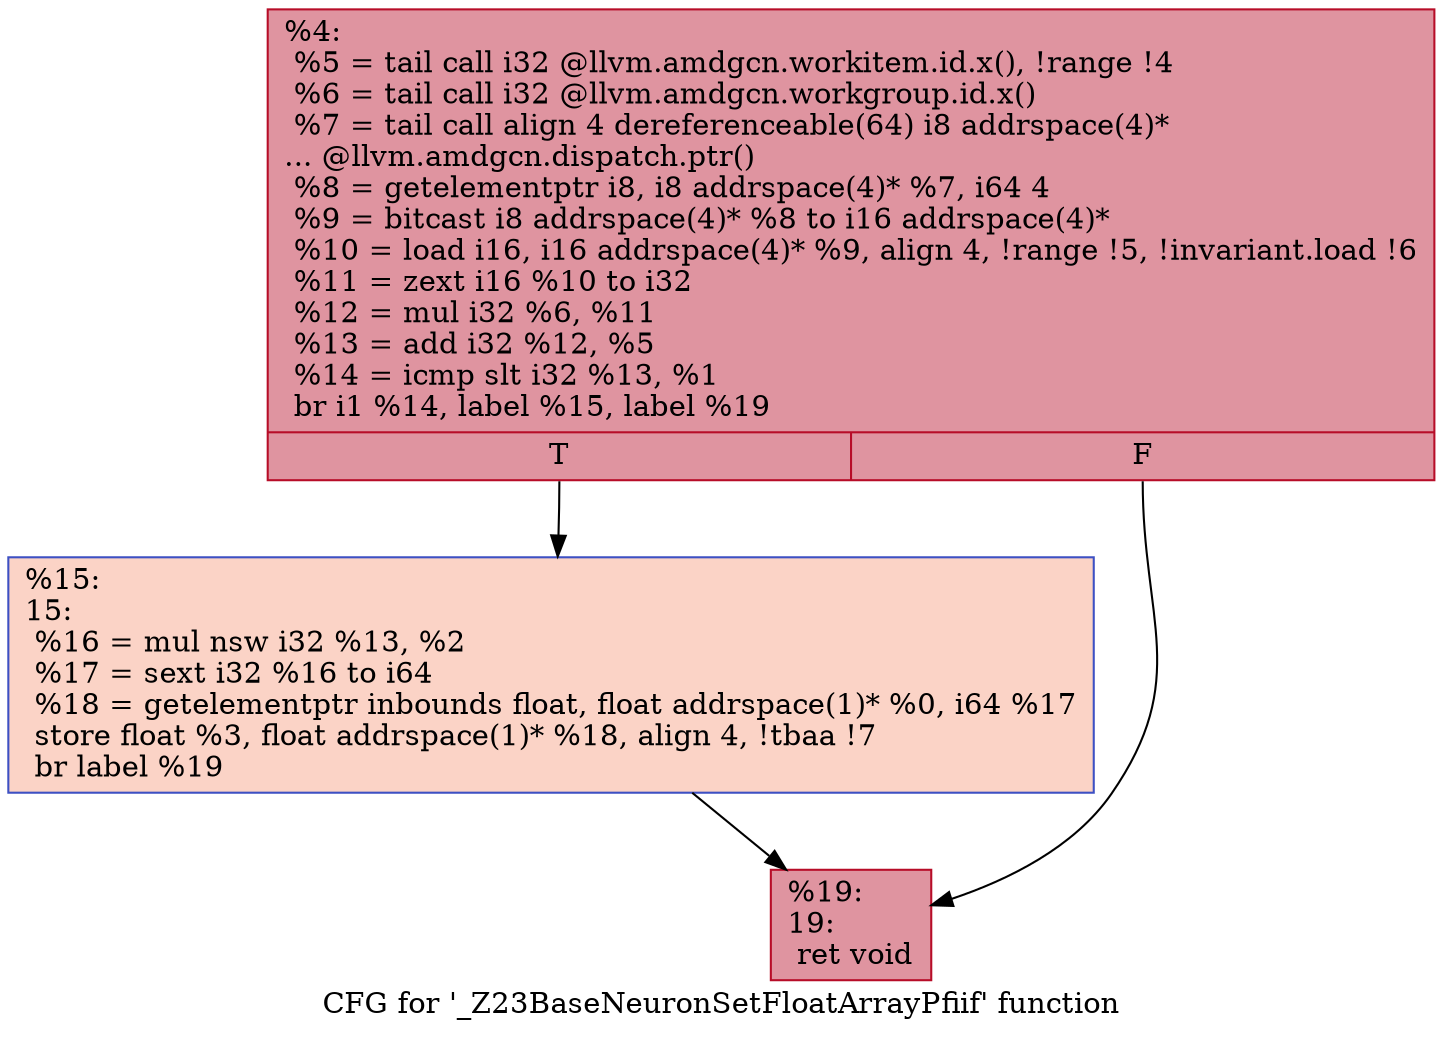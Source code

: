 digraph "CFG for '_Z23BaseNeuronSetFloatArrayPfiif' function" {
	label="CFG for '_Z23BaseNeuronSetFloatArrayPfiif' function";

	Node0x5d01f50 [shape=record,color="#b70d28ff", style=filled, fillcolor="#b70d2870",label="{%4:\l  %5 = tail call i32 @llvm.amdgcn.workitem.id.x(), !range !4\l  %6 = tail call i32 @llvm.amdgcn.workgroup.id.x()\l  %7 = tail call align 4 dereferenceable(64) i8 addrspace(4)*\l... @llvm.amdgcn.dispatch.ptr()\l  %8 = getelementptr i8, i8 addrspace(4)* %7, i64 4\l  %9 = bitcast i8 addrspace(4)* %8 to i16 addrspace(4)*\l  %10 = load i16, i16 addrspace(4)* %9, align 4, !range !5, !invariant.load !6\l  %11 = zext i16 %10 to i32\l  %12 = mul i32 %6, %11\l  %13 = add i32 %12, %5\l  %14 = icmp slt i32 %13, %1\l  br i1 %14, label %15, label %19\l|{<s0>T|<s1>F}}"];
	Node0x5d01f50:s0 -> Node0x5d01fe0;
	Node0x5d01f50:s1 -> Node0x5d03ef0;
	Node0x5d01fe0 [shape=record,color="#3d50c3ff", style=filled, fillcolor="#f59c7d70",label="{%15:\l15:                                               \l  %16 = mul nsw i32 %13, %2\l  %17 = sext i32 %16 to i64\l  %18 = getelementptr inbounds float, float addrspace(1)* %0, i64 %17\l  store float %3, float addrspace(1)* %18, align 4, !tbaa !7\l  br label %19\l}"];
	Node0x5d01fe0 -> Node0x5d03ef0;
	Node0x5d03ef0 [shape=record,color="#b70d28ff", style=filled, fillcolor="#b70d2870",label="{%19:\l19:                                               \l  ret void\l}"];
}
